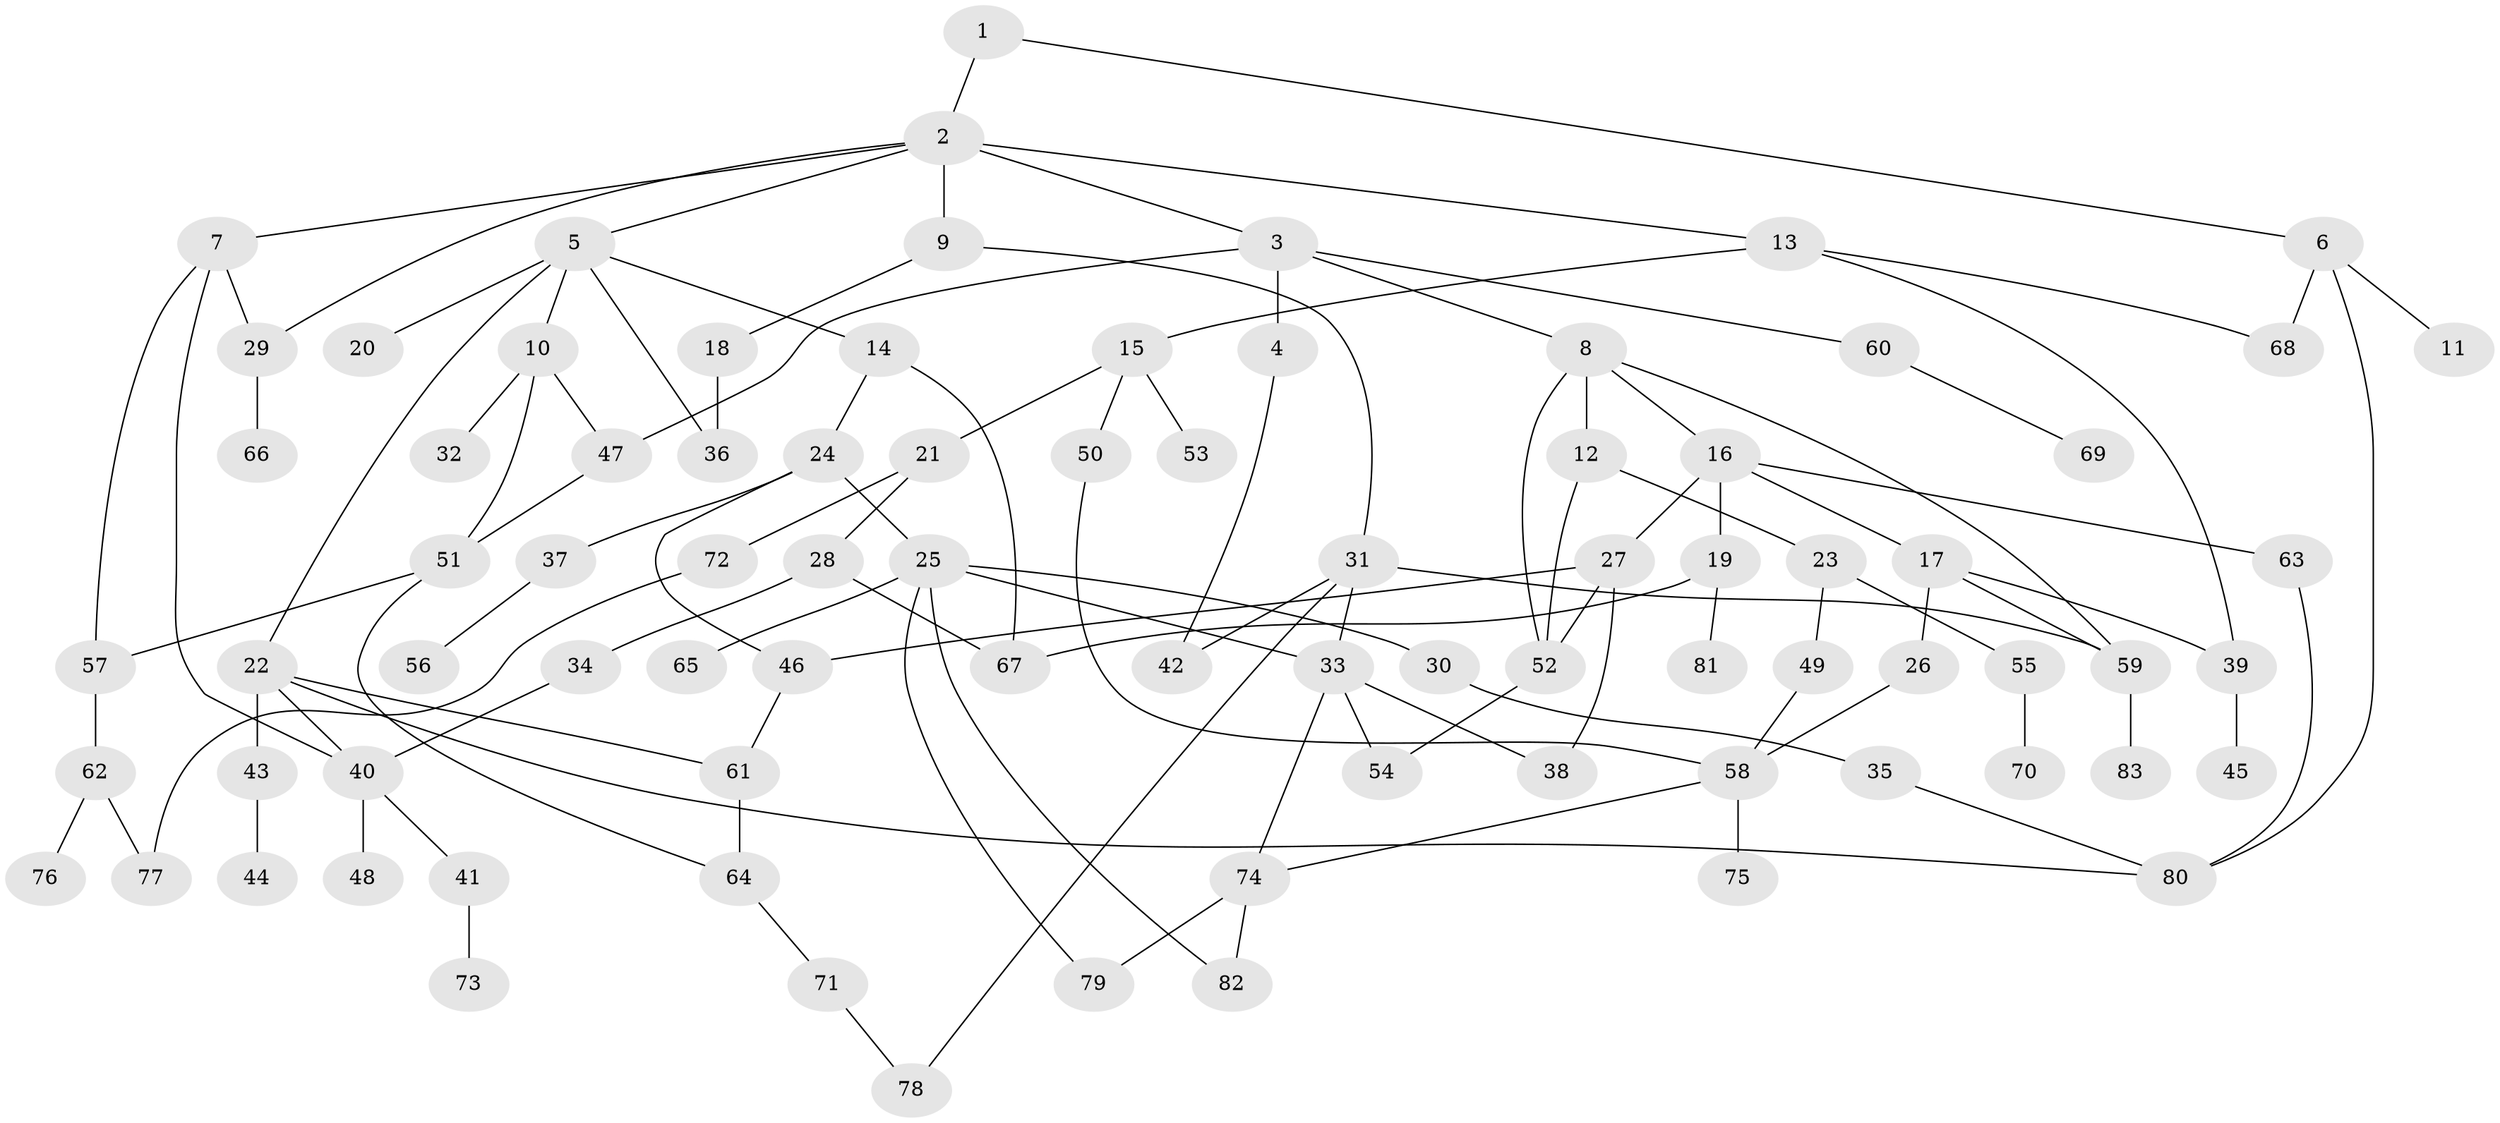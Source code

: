// coarse degree distribution, {4: 0.16, 7: 0.04, 5: 0.2, 8: 0.08, 2: 0.2, 3: 0.12, 1: 0.2}
// Generated by graph-tools (version 1.1) at 2025/48/03/04/25 22:48:58]
// undirected, 83 vertices, 114 edges
graph export_dot {
  node [color=gray90,style=filled];
  1;
  2;
  3;
  4;
  5;
  6;
  7;
  8;
  9;
  10;
  11;
  12;
  13;
  14;
  15;
  16;
  17;
  18;
  19;
  20;
  21;
  22;
  23;
  24;
  25;
  26;
  27;
  28;
  29;
  30;
  31;
  32;
  33;
  34;
  35;
  36;
  37;
  38;
  39;
  40;
  41;
  42;
  43;
  44;
  45;
  46;
  47;
  48;
  49;
  50;
  51;
  52;
  53;
  54;
  55;
  56;
  57;
  58;
  59;
  60;
  61;
  62;
  63;
  64;
  65;
  66;
  67;
  68;
  69;
  70;
  71;
  72;
  73;
  74;
  75;
  76;
  77;
  78;
  79;
  80;
  81;
  82;
  83;
  1 -- 2;
  1 -- 6;
  2 -- 3;
  2 -- 5;
  2 -- 7;
  2 -- 9;
  2 -- 13;
  2 -- 29;
  3 -- 4;
  3 -- 8;
  3 -- 47;
  3 -- 60;
  4 -- 42;
  5 -- 10;
  5 -- 14;
  5 -- 20;
  5 -- 22;
  5 -- 36;
  6 -- 11;
  6 -- 80;
  6 -- 68;
  7 -- 40;
  7 -- 29;
  7 -- 57;
  8 -- 12;
  8 -- 16;
  8 -- 52;
  8 -- 59;
  9 -- 18;
  9 -- 31;
  10 -- 32;
  10 -- 51;
  10 -- 47;
  12 -- 23;
  12 -- 52;
  13 -- 15;
  13 -- 68;
  13 -- 39;
  14 -- 24;
  14 -- 67;
  15 -- 21;
  15 -- 50;
  15 -- 53;
  16 -- 17;
  16 -- 19;
  16 -- 27;
  16 -- 63;
  17 -- 26;
  17 -- 39;
  17 -- 59;
  18 -- 36;
  19 -- 67;
  19 -- 81;
  21 -- 28;
  21 -- 72;
  22 -- 43;
  22 -- 61;
  22 -- 80;
  22 -- 40;
  23 -- 49;
  23 -- 55;
  24 -- 25;
  24 -- 37;
  24 -- 46;
  25 -- 30;
  25 -- 33;
  25 -- 65;
  25 -- 82;
  25 -- 79;
  26 -- 58;
  27 -- 38;
  27 -- 46;
  27 -- 52;
  28 -- 34;
  28 -- 67;
  29 -- 66;
  30 -- 35;
  31 -- 78;
  31 -- 33;
  31 -- 59;
  31 -- 42;
  33 -- 54;
  33 -- 38;
  33 -- 74;
  34 -- 40;
  35 -- 80;
  37 -- 56;
  39 -- 45;
  40 -- 41;
  40 -- 48;
  41 -- 73;
  43 -- 44;
  46 -- 61;
  47 -- 51;
  49 -- 58;
  50 -- 58;
  51 -- 57;
  51 -- 64;
  52 -- 54;
  55 -- 70;
  57 -- 62;
  58 -- 74;
  58 -- 75;
  59 -- 83;
  60 -- 69;
  61 -- 64;
  62 -- 76;
  62 -- 77;
  63 -- 80;
  64 -- 71;
  71 -- 78;
  72 -- 77;
  74 -- 79;
  74 -- 82;
}

